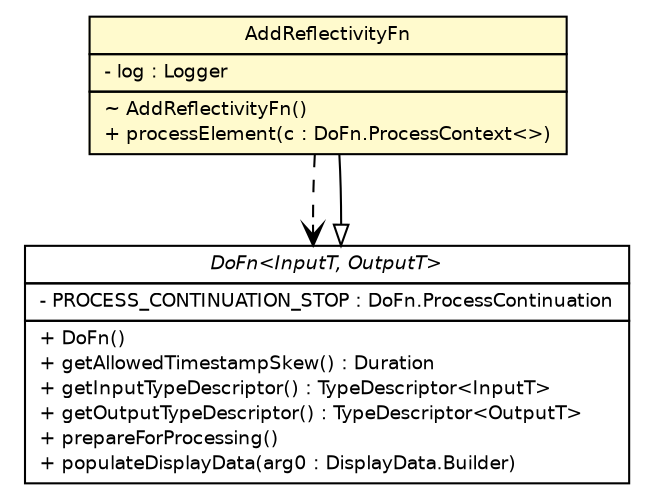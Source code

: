 #!/usr/local/bin/dot
#
# Class diagram 
# Generated by UMLGraph version R5_6-24-gf6e263 (http://www.umlgraph.org/)
#

digraph G {
	edge [fontname="Helvetica",fontsize=10,labelfontname="Helvetica",labelfontsize=10];
	node [fontname="Helvetica",fontsize=10,shape=plaintext];
	nodesep=0.25;
	ranksep=0.5;
	// com.ohair.stephen.edp.transform.NexRadTransform.AddReflectivityFn
	c456 [label=<<table title="com.ohair.stephen.edp.transform.NexRadTransform.AddReflectivityFn" border="0" cellborder="1" cellspacing="0" cellpadding="2" port="p" bgcolor="lemonChiffon" href="./NexRadTransform.AddReflectivityFn.html">
		<tr><td><table border="0" cellspacing="0" cellpadding="1">
<tr><td align="center" balign="center"> AddReflectivityFn </td></tr>
		</table></td></tr>
		<tr><td><table border="0" cellspacing="0" cellpadding="1">
<tr><td align="left" balign="left"> - log : Logger </td></tr>
		</table></td></tr>
		<tr><td><table border="0" cellspacing="0" cellpadding="1">
<tr><td align="left" balign="left"> ~ AddReflectivityFn() </td></tr>
<tr><td align="left" balign="left"> + processElement(c : DoFn.ProcessContext&lt;&gt;) </td></tr>
		</table></td></tr>
		</table>>, URL="./NexRadTransform.AddReflectivityFn.html", fontname="Helvetica", fontcolor="black", fontsize=9.0];
	//com.ohair.stephen.edp.transform.NexRadTransform.AddReflectivityFn extends org.apache.beam.sdk.transforms.DoFn<java.lang.String, com.ohair.stephen.edp.model.NexRadDataModel>
	c459:p -> c456:p [dir=back,arrowtail=empty];
	// com.ohair.stephen.edp.transform.NexRadTransform.AddReflectivityFn DEPEND org.apache.beam.sdk.transforms.DoFn<InputT, OutputT>.ProcessContext
	c456:p -> c459:p [taillabel="", label="", headlabel="", fontname="Helvetica", fontcolor="black", fontsize=10.0, color="black", arrowhead=open, style=dashed];
	// org.apache.beam.sdk.transforms.DoFn<InputT, OutputT>
	c459 [label=<<table title="org.apache.beam.sdk.transforms.DoFn" border="0" cellborder="1" cellspacing="0" cellpadding="2" port="p" href="http://java.sun.com/j2se/1.4.2/docs/api/org/apache/beam/sdk/transforms/DoFn.html">
		<tr><td><table border="0" cellspacing="0" cellpadding="1">
<tr><td align="center" balign="center"><font face="Helvetica-Oblique"> DoFn&lt;InputT, OutputT&gt; </font></td></tr>
		</table></td></tr>
		<tr><td><table border="0" cellspacing="0" cellpadding="1">
<tr><td align="left" balign="left"> - PROCESS_CONTINUATION_STOP : DoFn.ProcessContinuation </td></tr>
		</table></td></tr>
		<tr><td><table border="0" cellspacing="0" cellpadding="1">
<tr><td align="left" balign="left"> + DoFn() </td></tr>
<tr><td align="left" balign="left"> + getAllowedTimestampSkew() : Duration </td></tr>
<tr><td align="left" balign="left"> + getInputTypeDescriptor() : TypeDescriptor&lt;InputT&gt; </td></tr>
<tr><td align="left" balign="left"> + getOutputTypeDescriptor() : TypeDescriptor&lt;OutputT&gt; </td></tr>
<tr><td align="left" balign="left"> + prepareForProcessing() </td></tr>
<tr><td align="left" balign="left"> + populateDisplayData(arg0 : DisplayData.Builder) </td></tr>
		</table></td></tr>
		</table>>, URL="http://java.sun.com/j2se/1.4.2/docs/api/org/apache/beam/sdk/transforms/DoFn.html", fontname="Helvetica", fontcolor="black", fontsize=9.0];
}


